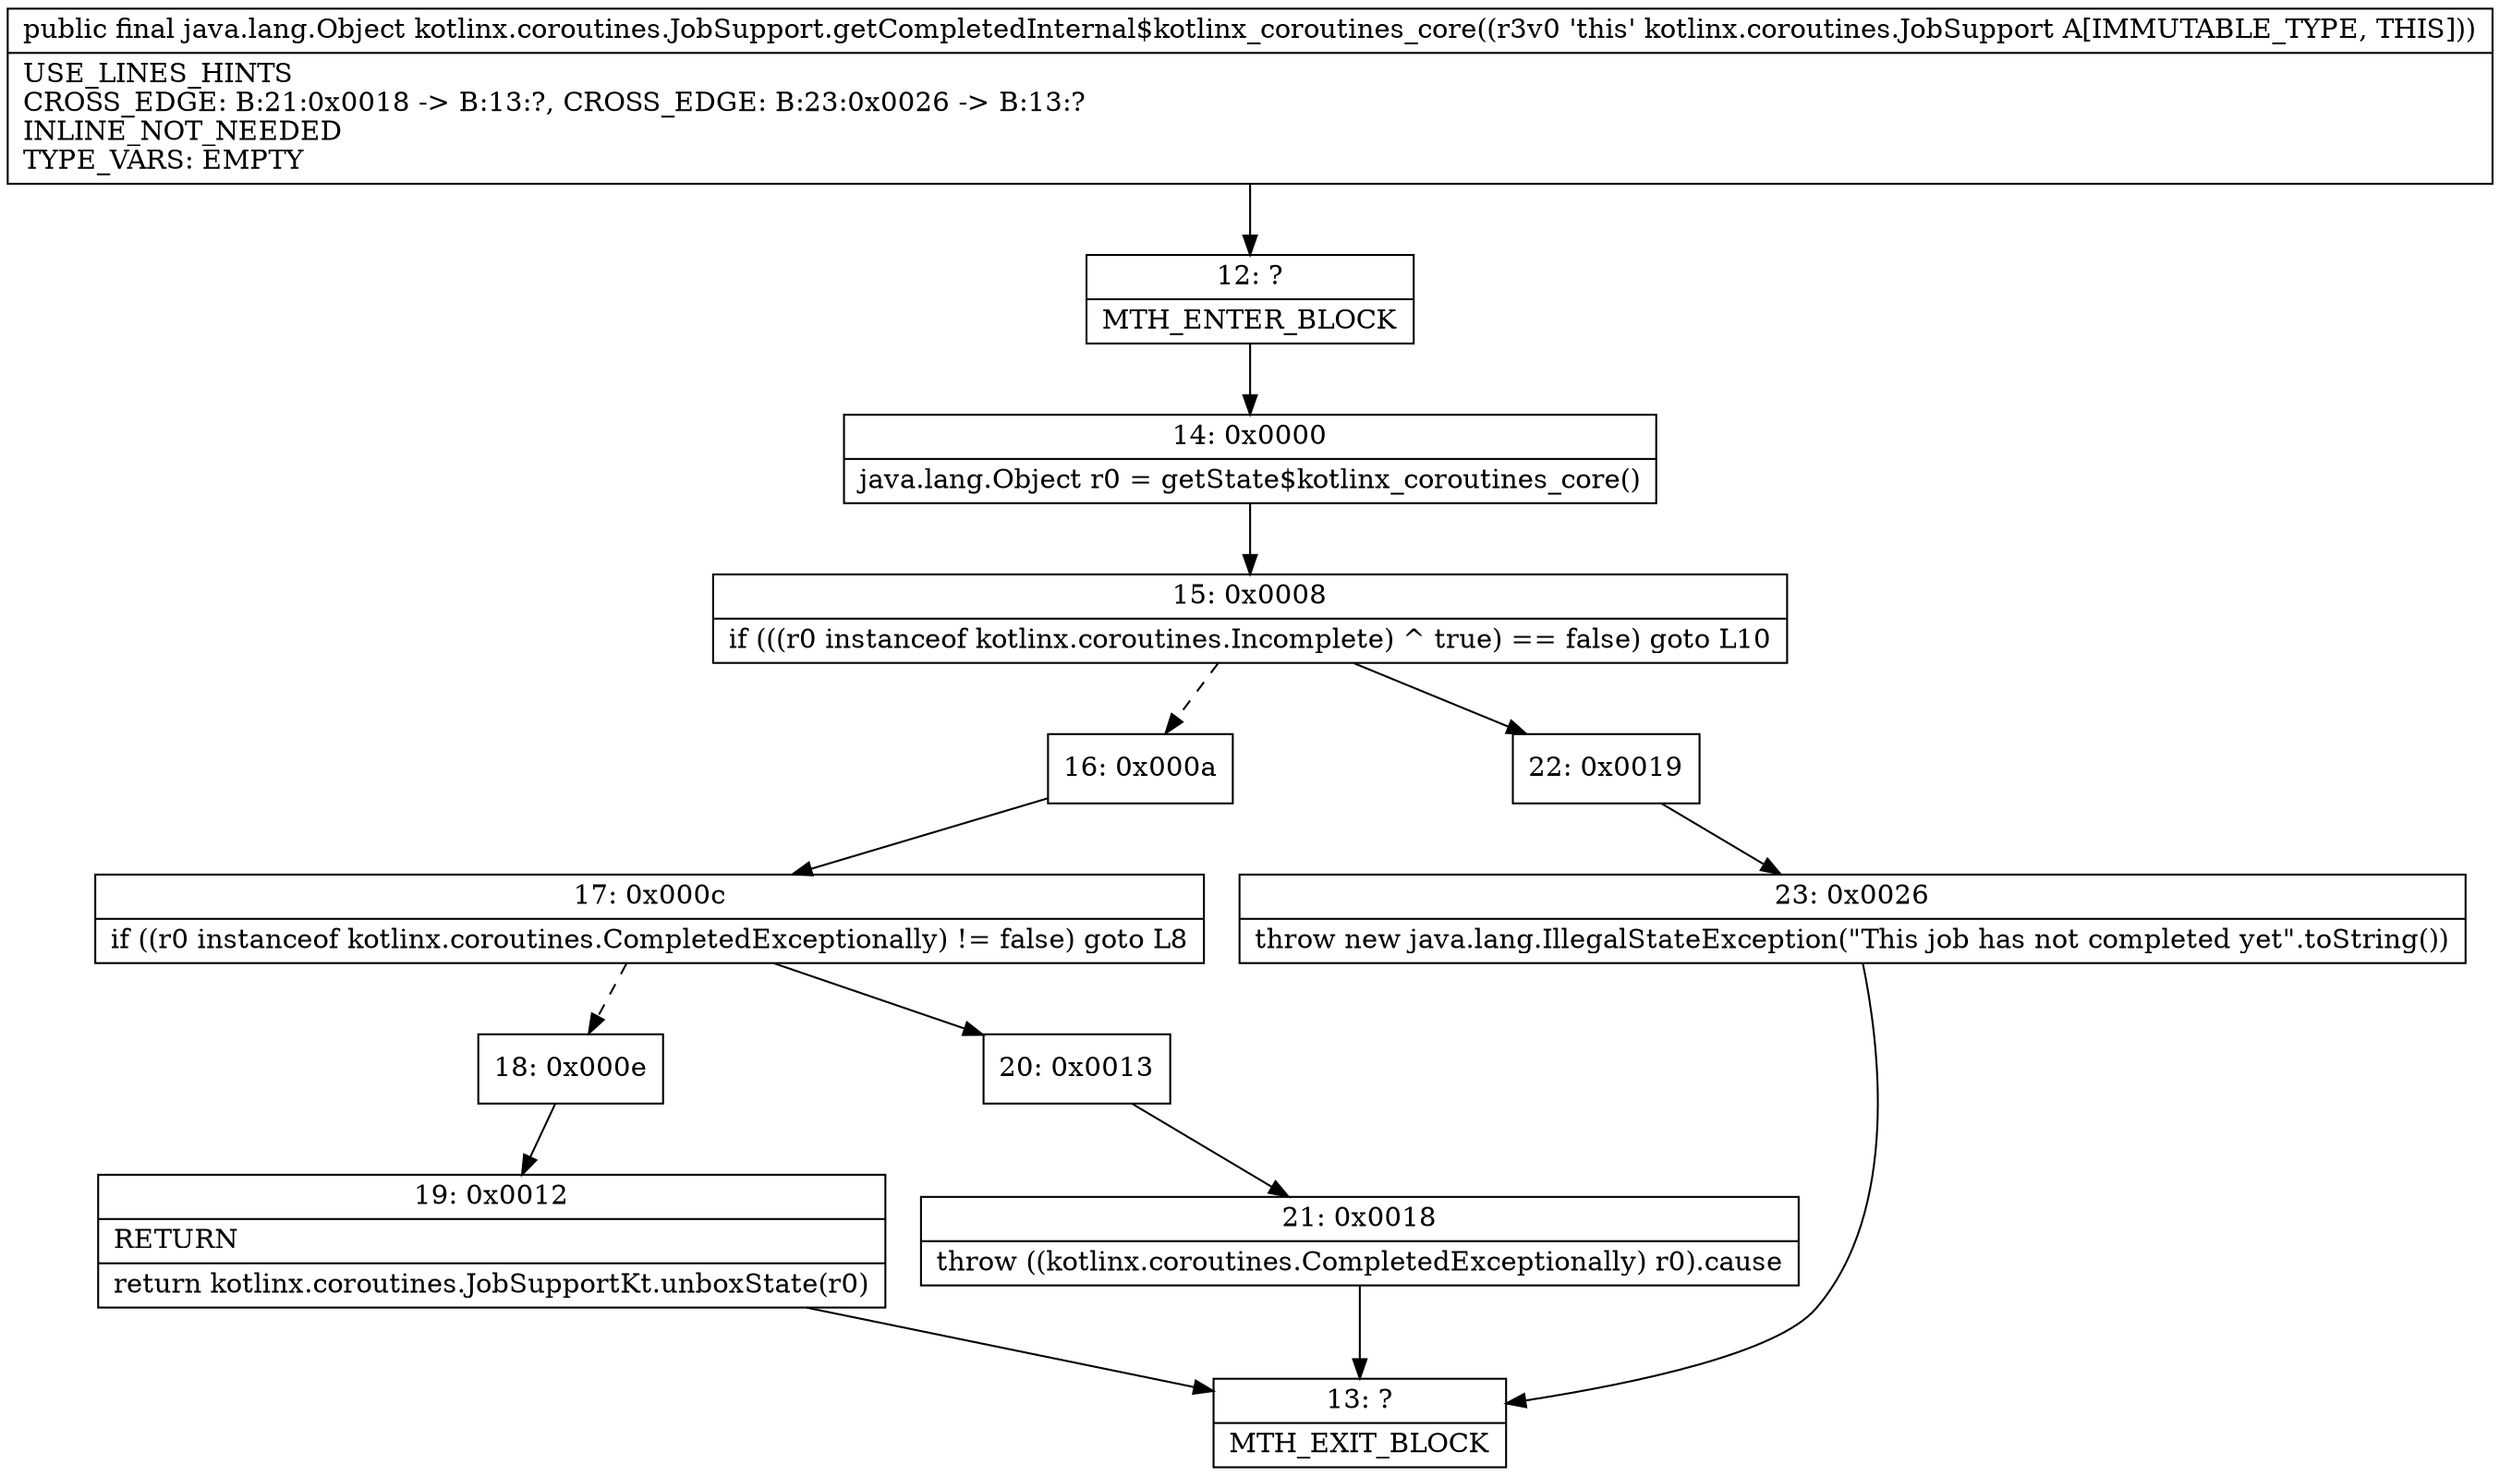 digraph "CFG forkotlinx.coroutines.JobSupport.getCompletedInternal$kotlinx_coroutines_core()Ljava\/lang\/Object;" {
Node_12 [shape=record,label="{12\:\ ?|MTH_ENTER_BLOCK\l}"];
Node_14 [shape=record,label="{14\:\ 0x0000|java.lang.Object r0 = getState$kotlinx_coroutines_core()\l}"];
Node_15 [shape=record,label="{15\:\ 0x0008|if (((r0 instanceof kotlinx.coroutines.Incomplete) ^ true) == false) goto L10\l}"];
Node_16 [shape=record,label="{16\:\ 0x000a}"];
Node_17 [shape=record,label="{17\:\ 0x000c|if ((r0 instanceof kotlinx.coroutines.CompletedExceptionally) != false) goto L8\l}"];
Node_18 [shape=record,label="{18\:\ 0x000e}"];
Node_19 [shape=record,label="{19\:\ 0x0012|RETURN\l|return kotlinx.coroutines.JobSupportKt.unboxState(r0)\l}"];
Node_13 [shape=record,label="{13\:\ ?|MTH_EXIT_BLOCK\l}"];
Node_20 [shape=record,label="{20\:\ 0x0013}"];
Node_21 [shape=record,label="{21\:\ 0x0018|throw ((kotlinx.coroutines.CompletedExceptionally) r0).cause\l}"];
Node_22 [shape=record,label="{22\:\ 0x0019}"];
Node_23 [shape=record,label="{23\:\ 0x0026|throw new java.lang.IllegalStateException(\"This job has not completed yet\".toString())\l}"];
MethodNode[shape=record,label="{public final java.lang.Object kotlinx.coroutines.JobSupport.getCompletedInternal$kotlinx_coroutines_core((r3v0 'this' kotlinx.coroutines.JobSupport A[IMMUTABLE_TYPE, THIS]))  | USE_LINES_HINTS\lCROSS_EDGE: B:21:0x0018 \-\> B:13:?, CROSS_EDGE: B:23:0x0026 \-\> B:13:?\lINLINE_NOT_NEEDED\lTYPE_VARS: EMPTY\l}"];
MethodNode -> Node_12;Node_12 -> Node_14;
Node_14 -> Node_15;
Node_15 -> Node_16[style=dashed];
Node_15 -> Node_22;
Node_16 -> Node_17;
Node_17 -> Node_18[style=dashed];
Node_17 -> Node_20;
Node_18 -> Node_19;
Node_19 -> Node_13;
Node_20 -> Node_21;
Node_21 -> Node_13;
Node_22 -> Node_23;
Node_23 -> Node_13;
}

